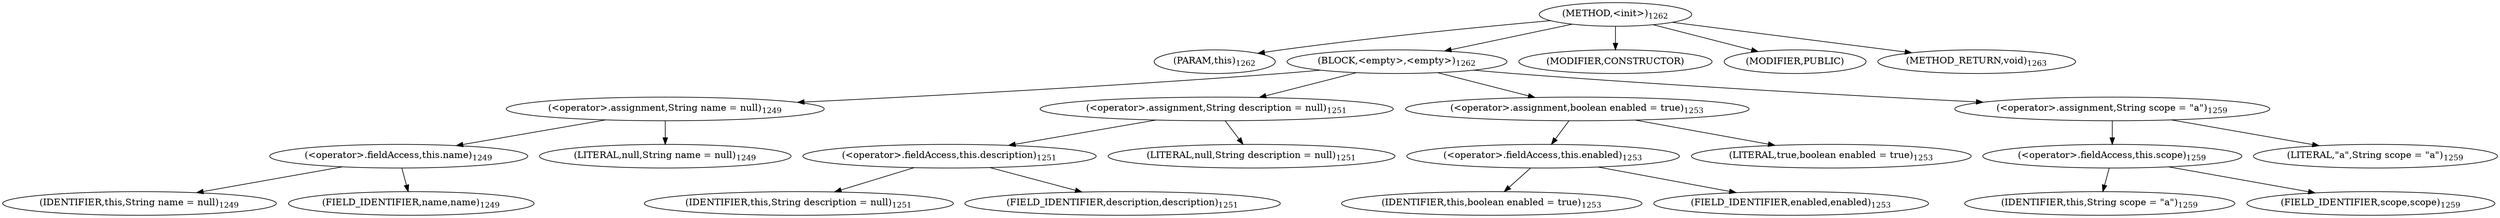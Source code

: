 digraph "&lt;init&gt;" {  
"2258" [label = <(METHOD,&lt;init&gt;)<SUB>1262</SUB>> ]
"2259" [label = <(PARAM,this)<SUB>1262</SUB>> ]
"2260" [label = <(BLOCK,&lt;empty&gt;,&lt;empty&gt;)<SUB>1262</SUB>> ]
"2261" [label = <(&lt;operator&gt;.assignment,String name = null)<SUB>1249</SUB>> ]
"2262" [label = <(&lt;operator&gt;.fieldAccess,this.name)<SUB>1249</SUB>> ]
"2263" [label = <(IDENTIFIER,this,String name = null)<SUB>1249</SUB>> ]
"2264" [label = <(FIELD_IDENTIFIER,name,name)<SUB>1249</SUB>> ]
"2265" [label = <(LITERAL,null,String name = null)<SUB>1249</SUB>> ]
"2266" [label = <(&lt;operator&gt;.assignment,String description = null)<SUB>1251</SUB>> ]
"2267" [label = <(&lt;operator&gt;.fieldAccess,this.description)<SUB>1251</SUB>> ]
"2268" [label = <(IDENTIFIER,this,String description = null)<SUB>1251</SUB>> ]
"2269" [label = <(FIELD_IDENTIFIER,description,description)<SUB>1251</SUB>> ]
"2270" [label = <(LITERAL,null,String description = null)<SUB>1251</SUB>> ]
"2271" [label = <(&lt;operator&gt;.assignment,boolean enabled = true)<SUB>1253</SUB>> ]
"2272" [label = <(&lt;operator&gt;.fieldAccess,this.enabled)<SUB>1253</SUB>> ]
"2273" [label = <(IDENTIFIER,this,boolean enabled = true)<SUB>1253</SUB>> ]
"2274" [label = <(FIELD_IDENTIFIER,enabled,enabled)<SUB>1253</SUB>> ]
"2275" [label = <(LITERAL,true,boolean enabled = true)<SUB>1253</SUB>> ]
"2276" [label = <(&lt;operator&gt;.assignment,String scope = &quot;a&quot;)<SUB>1259</SUB>> ]
"2277" [label = <(&lt;operator&gt;.fieldAccess,this.scope)<SUB>1259</SUB>> ]
"2278" [label = <(IDENTIFIER,this,String scope = &quot;a&quot;)<SUB>1259</SUB>> ]
"2279" [label = <(FIELD_IDENTIFIER,scope,scope)<SUB>1259</SUB>> ]
"2280" [label = <(LITERAL,&quot;a&quot;,String scope = &quot;a&quot;)<SUB>1259</SUB>> ]
"2281" [label = <(MODIFIER,CONSTRUCTOR)> ]
"2282" [label = <(MODIFIER,PUBLIC)> ]
"2283" [label = <(METHOD_RETURN,void)<SUB>1263</SUB>> ]
  "2258" -> "2259" 
  "2258" -> "2260" 
  "2258" -> "2281" 
  "2258" -> "2282" 
  "2258" -> "2283" 
  "2260" -> "2261" 
  "2260" -> "2266" 
  "2260" -> "2271" 
  "2260" -> "2276" 
  "2261" -> "2262" 
  "2261" -> "2265" 
  "2262" -> "2263" 
  "2262" -> "2264" 
  "2266" -> "2267" 
  "2266" -> "2270" 
  "2267" -> "2268" 
  "2267" -> "2269" 
  "2271" -> "2272" 
  "2271" -> "2275" 
  "2272" -> "2273" 
  "2272" -> "2274" 
  "2276" -> "2277" 
  "2276" -> "2280" 
  "2277" -> "2278" 
  "2277" -> "2279" 
}
